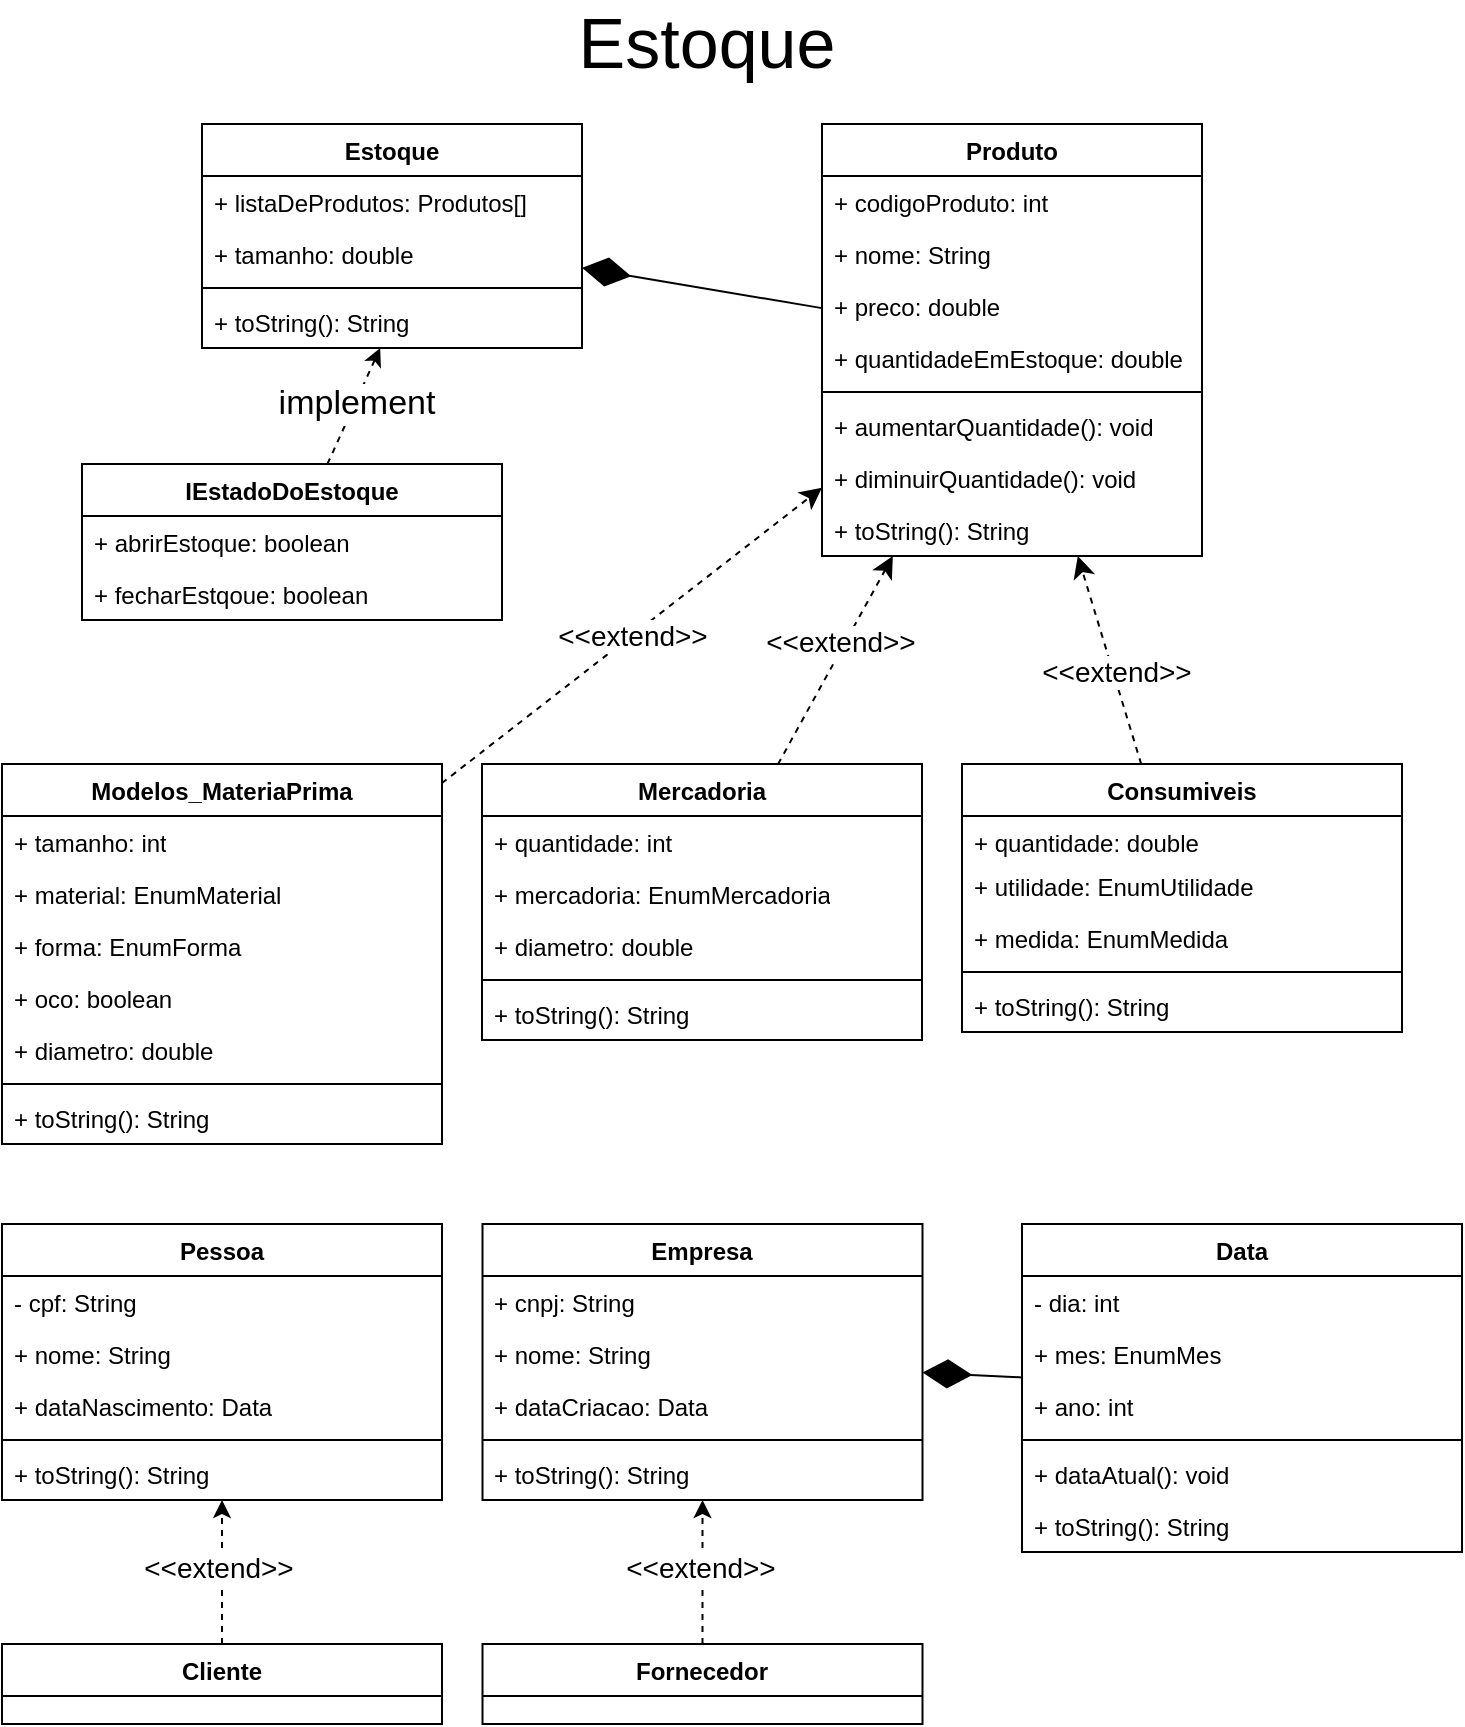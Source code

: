 <mxfile version="24.3.1" type="device">
  <diagram name="Page-1" id="cNOIL1CybXHn8FJuIZBo">
    <mxGraphModel dx="1674" dy="778" grid="1" gridSize="10" guides="1" tooltips="1" connect="1" arrows="1" fold="1" page="1" pageScale="1" pageWidth="827" pageHeight="1169" math="0" shadow="0">
      <root>
        <mxCell id="0" />
        <mxCell id="1" parent="0" />
        <mxCell id="3gRMwvCIeag4BvRFwAp_-1" value="Estoque" style="text;html=1;align=center;verticalAlign=middle;whiteSpace=wrap;rounded=0;spacing=3;fontSize=35;" parent="1" vertex="1">
          <mxGeometry x="330" y="20" width="145" height="38" as="geometry" />
        </mxCell>
        <mxCell id="3gRMwvCIeag4BvRFwAp_-13" value="Estoque" style="swimlane;fontStyle=1;align=center;verticalAlign=top;childLayout=stackLayout;horizontal=1;startSize=26;horizontalStack=0;resizeParent=1;resizeParentMax=0;resizeLast=0;collapsible=1;marginBottom=0;whiteSpace=wrap;html=1;" parent="1" vertex="1">
          <mxGeometry x="150" y="80" width="190" height="112" as="geometry" />
        </mxCell>
        <mxCell id="3gRMwvCIeag4BvRFwAp_-29" value="+ listaDeProdutos: Produtos[]" style="text;strokeColor=none;fillColor=none;align=left;verticalAlign=top;spacingLeft=4;spacingRight=4;overflow=hidden;rotatable=0;points=[[0,0.5],[1,0.5]];portConstraint=eastwest;whiteSpace=wrap;html=1;" parent="3gRMwvCIeag4BvRFwAp_-13" vertex="1">
          <mxGeometry y="26" width="190" height="26" as="geometry" />
        </mxCell>
        <mxCell id="3gRMwvCIeag4BvRFwAp_-30" value="+ tamanho&lt;span style=&quot;background-color: initial; text-wrap: nowrap; color: rgba(0, 0, 0, 0); font-family: monospace; font-size: 0px;&quot;&gt;%3CmxGraphModel%3E%3Croot%3E%3CmxCell%20id%3D%220%22%2F%3E%3CmxCell%20id%3D%221%22%20parent%3D%220%22%2F%3E%3CmxCell%20id%3D%222%22%20value%3D%22%2B%20aumentarQuantidade()%3A%20void%22%20style%3D%22text%3BstrokeColor%3Dnone%3BfillColor%3Dnone%3Balign%3Dleft%3BverticalAlign%3Dtop%3BspacingLeft%3D4%3BspacingRight%3D4%3Boverflow%3Dhidden%3Brotatable%3D0%3Bpoints%3D%5B%5B0%2C0.5%5D%2C%5B1%2C0.5%5D%5D%3BportConstraint%3Deastwest%3BwhiteSpace%3Dwrap%3Bhtml%3D1%3B%22%20vertex%3D%221%22%20parent%3D%221%22%3E%3CmxGeometry%20x%3D%2240%22%20y%3D%22146%22%20width%3D%22190%22%20height%3D%2226%22%20as%3D%22geometry%22%2F%3E%3C%2FmxCell%3E%3C%2Froot%3E%&lt;/span&gt;&lt;span style=&quot;background-color: initial;&quot;&gt;: double&lt;/span&gt;" style="text;strokeColor=none;fillColor=none;align=left;verticalAlign=top;spacingLeft=4;spacingRight=4;overflow=hidden;rotatable=0;points=[[0,0.5],[1,0.5]];portConstraint=eastwest;whiteSpace=wrap;html=1;" parent="3gRMwvCIeag4BvRFwAp_-13" vertex="1">
          <mxGeometry y="52" width="190" height="26" as="geometry" />
        </mxCell>
        <mxCell id="3gRMwvCIeag4BvRFwAp_-15" value="" style="line;strokeWidth=1;fillColor=none;align=left;verticalAlign=middle;spacingTop=-1;spacingLeft=3;spacingRight=3;rotatable=0;labelPosition=right;points=[];portConstraint=eastwest;strokeColor=inherit;" parent="3gRMwvCIeag4BvRFwAp_-13" vertex="1">
          <mxGeometry y="78" width="190" height="8" as="geometry" />
        </mxCell>
        <mxCell id="3gRMwvCIeag4BvRFwAp_-16" value="+ toString(): String" style="text;strokeColor=none;fillColor=none;align=left;verticalAlign=top;spacingLeft=4;spacingRight=4;overflow=hidden;rotatable=0;points=[[0,0.5],[1,0.5]];portConstraint=eastwest;whiteSpace=wrap;html=1;" parent="3gRMwvCIeag4BvRFwAp_-13" vertex="1">
          <mxGeometry y="86" width="190" height="26" as="geometry" />
        </mxCell>
        <mxCell id="1ehjwCakLA74yQhBaQht-6" value="&amp;lt;&amp;lt;extend&amp;gt;&amp;gt;" style="edgeStyle=none;curved=1;rounded=0;orthogonalLoop=1;jettySize=auto;html=1;fontSize=14;startSize=8;endSize=8;dashed=1;" parent="1" source="3gRMwvCIeag4BvRFwAp_-20" target="_SyAUZ0kTMe76eFksduI-4" edge="1">
          <mxGeometry relative="1" as="geometry" />
        </mxCell>
        <mxCell id="3gRMwvCIeag4BvRFwAp_-20" value="Modelos_MateriaPrima" style="swimlane;fontStyle=1;align=center;verticalAlign=top;childLayout=stackLayout;horizontal=1;startSize=26;horizontalStack=0;resizeParent=1;resizeParentMax=0;resizeLast=0;collapsible=1;marginBottom=0;whiteSpace=wrap;html=1;" parent="1" vertex="1">
          <mxGeometry x="50" y="400" width="220" height="190" as="geometry" />
        </mxCell>
        <mxCell id="_SyAUZ0kTMe76eFksduI-3" value="+ tamanho: int" style="text;strokeColor=none;fillColor=none;align=left;verticalAlign=top;spacingLeft=4;spacingRight=4;overflow=hidden;rotatable=0;points=[[0,0.5],[1,0.5]];portConstraint=eastwest;whiteSpace=wrap;html=1;" parent="3gRMwvCIeag4BvRFwAp_-20" vertex="1">
          <mxGeometry y="26" width="220" height="26" as="geometry" />
        </mxCell>
        <mxCell id="3gRMwvCIeag4BvRFwAp_-26" value="+ material: EnumMaterial" style="text;strokeColor=none;fillColor=none;align=left;verticalAlign=top;spacingLeft=4;spacingRight=4;overflow=hidden;rotatable=0;points=[[0,0.5],[1,0.5]];portConstraint=eastwest;whiteSpace=wrap;html=1;" parent="3gRMwvCIeag4BvRFwAp_-20" vertex="1">
          <mxGeometry y="52" width="220" height="26" as="geometry" />
        </mxCell>
        <mxCell id="3gRMwvCIeag4BvRFwAp_-21" value="+ forma: EnumForma" style="text;strokeColor=none;fillColor=none;align=left;verticalAlign=top;spacingLeft=4;spacingRight=4;overflow=hidden;rotatable=0;points=[[0,0.5],[1,0.5]];portConstraint=eastwest;whiteSpace=wrap;html=1;" parent="3gRMwvCIeag4BvRFwAp_-20" vertex="1">
          <mxGeometry y="78" width="220" height="26" as="geometry" />
        </mxCell>
        <mxCell id="3gRMwvCIeag4BvRFwAp_-22" value="+ oco: boolean" style="text;strokeColor=none;fillColor=none;align=left;verticalAlign=top;spacingLeft=4;spacingRight=4;overflow=hidden;rotatable=0;points=[[0,0.5],[1,0.5]];portConstraint=eastwest;whiteSpace=wrap;html=1;" parent="3gRMwvCIeag4BvRFwAp_-20" vertex="1">
          <mxGeometry y="104" width="220" height="26" as="geometry" />
        </mxCell>
        <mxCell id="3gRMwvCIeag4BvRFwAp_-23" value="+ diametro: double" style="text;strokeColor=none;fillColor=none;align=left;verticalAlign=top;spacingLeft=4;spacingRight=4;overflow=hidden;rotatable=0;points=[[0,0.5],[1,0.5]];portConstraint=eastwest;whiteSpace=wrap;html=1;" parent="3gRMwvCIeag4BvRFwAp_-20" vertex="1">
          <mxGeometry y="130" width="220" height="26" as="geometry" />
        </mxCell>
        <mxCell id="3gRMwvCIeag4BvRFwAp_-24" value="" style="line;strokeWidth=1;fillColor=none;align=left;verticalAlign=middle;spacingTop=-1;spacingLeft=3;spacingRight=3;rotatable=0;labelPosition=right;points=[];portConstraint=eastwest;strokeColor=inherit;" parent="3gRMwvCIeag4BvRFwAp_-20" vertex="1">
          <mxGeometry y="156" width="220" height="8" as="geometry" />
        </mxCell>
        <mxCell id="3gRMwvCIeag4BvRFwAp_-25" value="+ toString(): String" style="text;strokeColor=none;fillColor=none;align=left;verticalAlign=top;spacingLeft=4;spacingRight=4;overflow=hidden;rotatable=0;points=[[0,0.5],[1,0.5]];portConstraint=eastwest;whiteSpace=wrap;html=1;" parent="3gRMwvCIeag4BvRFwAp_-20" vertex="1">
          <mxGeometry y="164" width="220" height="26" as="geometry" />
        </mxCell>
        <mxCell id="1ehjwCakLA74yQhBaQht-7" style="edgeStyle=none;curved=1;rounded=0;orthogonalLoop=1;jettySize=auto;html=1;fontSize=15;startSize=8;endSize=8;dashed=1;" parent="1" source="3gRMwvCIeag4BvRFwAp_-31" target="_SyAUZ0kTMe76eFksduI-4" edge="1">
          <mxGeometry relative="1" as="geometry" />
        </mxCell>
        <mxCell id="1ehjwCakLA74yQhBaQht-9" value="&amp;lt;&amp;lt;extend&amp;gt;&amp;gt;" style="edgeLabel;html=1;align=center;verticalAlign=middle;resizable=0;points=[];fontSize=14;" parent="1ehjwCakLA74yQhBaQht-7" connectable="0" vertex="1">
          <mxGeometry x="0.154" y="3" relative="1" as="geometry">
            <mxPoint as="offset" />
          </mxGeometry>
        </mxCell>
        <mxCell id="3gRMwvCIeag4BvRFwAp_-31" value="Mercadoria" style="swimlane;fontStyle=1;align=center;verticalAlign=top;childLayout=stackLayout;horizontal=1;startSize=26;horizontalStack=0;resizeParent=1;resizeParentMax=0;resizeLast=0;collapsible=1;marginBottom=0;whiteSpace=wrap;html=1;" parent="1" vertex="1">
          <mxGeometry x="290" y="400" width="220" height="138" as="geometry" />
        </mxCell>
        <mxCell id="_SyAUZ0kTMe76eFksduI-1" value="+ quantidade: int" style="text;strokeColor=none;fillColor=none;align=left;verticalAlign=top;spacingLeft=4;spacingRight=4;overflow=hidden;rotatable=0;points=[[0,0.5],[1,0.5]];portConstraint=eastwest;whiteSpace=wrap;html=1;" parent="3gRMwvCIeag4BvRFwAp_-31" vertex="1">
          <mxGeometry y="26" width="220" height="26" as="geometry" />
        </mxCell>
        <mxCell id="3gRMwvCIeag4BvRFwAp_-32" value="+ mercadoria: EnumMercadoria" style="text;strokeColor=none;fillColor=none;align=left;verticalAlign=top;spacingLeft=4;spacingRight=4;overflow=hidden;rotatable=0;points=[[0,0.5],[1,0.5]];portConstraint=eastwest;whiteSpace=wrap;html=1;" parent="3gRMwvCIeag4BvRFwAp_-31" vertex="1">
          <mxGeometry y="52" width="220" height="26" as="geometry" />
        </mxCell>
        <mxCell id="3gRMwvCIeag4BvRFwAp_-34" value="+ diametro: double" style="text;strokeColor=none;fillColor=none;align=left;verticalAlign=top;spacingLeft=4;spacingRight=4;overflow=hidden;rotatable=0;points=[[0,0.5],[1,0.5]];portConstraint=eastwest;whiteSpace=wrap;html=1;" parent="3gRMwvCIeag4BvRFwAp_-31" vertex="1">
          <mxGeometry y="78" width="220" height="26" as="geometry" />
        </mxCell>
        <mxCell id="3gRMwvCIeag4BvRFwAp_-36" value="" style="line;strokeWidth=1;fillColor=none;align=left;verticalAlign=middle;spacingTop=-1;spacingLeft=3;spacingRight=3;rotatable=0;labelPosition=right;points=[];portConstraint=eastwest;strokeColor=inherit;" parent="3gRMwvCIeag4BvRFwAp_-31" vertex="1">
          <mxGeometry y="104" width="220" height="8" as="geometry" />
        </mxCell>
        <mxCell id="3gRMwvCIeag4BvRFwAp_-37" value="+ toString(): String" style="text;strokeColor=none;fillColor=none;align=left;verticalAlign=top;spacingLeft=4;spacingRight=4;overflow=hidden;rotatable=0;points=[[0,0.5],[1,0.5]];portConstraint=eastwest;whiteSpace=wrap;html=1;" parent="3gRMwvCIeag4BvRFwAp_-31" vertex="1">
          <mxGeometry y="112" width="220" height="26" as="geometry" />
        </mxCell>
        <mxCell id="1ehjwCakLA74yQhBaQht-8" style="edgeStyle=none;curved=1;rounded=0;orthogonalLoop=1;jettySize=auto;html=1;fontSize=15;startSize=8;endSize=8;dashed=1;" parent="1" source="3gRMwvCIeag4BvRFwAp_-38" target="_SyAUZ0kTMe76eFksduI-4" edge="1">
          <mxGeometry relative="1" as="geometry" />
        </mxCell>
        <mxCell id="1ehjwCakLA74yQhBaQht-10" value="&amp;lt;&amp;lt;extend&amp;gt;&amp;gt;" style="edgeLabel;html=1;align=center;verticalAlign=middle;resizable=0;points=[];fontSize=14;" parent="1ehjwCakLA74yQhBaQht-8" connectable="0" vertex="1">
          <mxGeometry x="-0.105" y="-1" relative="1" as="geometry">
            <mxPoint as="offset" />
          </mxGeometry>
        </mxCell>
        <mxCell id="3gRMwvCIeag4BvRFwAp_-38" value="Consumiveis" style="swimlane;fontStyle=1;align=center;verticalAlign=top;childLayout=stackLayout;horizontal=1;startSize=26;horizontalStack=0;resizeParent=1;resizeParentMax=0;resizeLast=0;collapsible=1;marginBottom=0;whiteSpace=wrap;html=1;" parent="1" vertex="1">
          <mxGeometry x="530" y="400" width="220" height="134" as="geometry" />
        </mxCell>
        <mxCell id="_SyAUZ0kTMe76eFksduI-2" value="+ quantidade: double" style="text;strokeColor=none;fillColor=none;align=left;verticalAlign=top;spacingLeft=4;spacingRight=4;overflow=hidden;rotatable=0;points=[[0,0.5],[1,0.5]];portConstraint=eastwest;whiteSpace=wrap;html=1;" parent="3gRMwvCIeag4BvRFwAp_-38" vertex="1">
          <mxGeometry y="26" width="220" height="22" as="geometry" />
        </mxCell>
        <mxCell id="3gRMwvCIeag4BvRFwAp_-39" value="+ utilidade: EnumUtilidade" style="text;strokeColor=none;fillColor=none;align=left;verticalAlign=top;spacingLeft=4;spacingRight=4;overflow=hidden;rotatable=0;points=[[0,0.5],[1,0.5]];portConstraint=eastwest;whiteSpace=wrap;html=1;" parent="3gRMwvCIeag4BvRFwAp_-38" vertex="1">
          <mxGeometry y="48" width="220" height="26" as="geometry" />
        </mxCell>
        <mxCell id="3gRMwvCIeag4BvRFwAp_-40" value="+ medida: EnumMedida" style="text;strokeColor=none;fillColor=none;align=left;verticalAlign=top;spacingLeft=4;spacingRight=4;overflow=hidden;rotatable=0;points=[[0,0.5],[1,0.5]];portConstraint=eastwest;whiteSpace=wrap;html=1;" parent="3gRMwvCIeag4BvRFwAp_-38" vertex="1">
          <mxGeometry y="74" width="220" height="26" as="geometry" />
        </mxCell>
        <mxCell id="3gRMwvCIeag4BvRFwAp_-42" value="" style="line;strokeWidth=1;fillColor=none;align=left;verticalAlign=middle;spacingTop=-1;spacingLeft=3;spacingRight=3;rotatable=0;labelPosition=right;points=[];portConstraint=eastwest;strokeColor=inherit;" parent="3gRMwvCIeag4BvRFwAp_-38" vertex="1">
          <mxGeometry y="100" width="220" height="8" as="geometry" />
        </mxCell>
        <mxCell id="3gRMwvCIeag4BvRFwAp_-43" value="+ toString(): String" style="text;strokeColor=none;fillColor=none;align=left;verticalAlign=top;spacingLeft=4;spacingRight=4;overflow=hidden;rotatable=0;points=[[0,0.5],[1,0.5]];portConstraint=eastwest;whiteSpace=wrap;html=1;" parent="3gRMwvCIeag4BvRFwAp_-38" vertex="1">
          <mxGeometry y="108" width="220" height="26" as="geometry" />
        </mxCell>
        <mxCell id="_SyAUZ0kTMe76eFksduI-32" style="edgeStyle=none;rounded=0;orthogonalLoop=1;jettySize=auto;html=1;endArrow=diamondThin;endFill=1;endSize=22;" parent="1" source="_SyAUZ0kTMe76eFksduI-4" target="3gRMwvCIeag4BvRFwAp_-13" edge="1">
          <mxGeometry relative="1" as="geometry" />
        </mxCell>
        <mxCell id="_SyAUZ0kTMe76eFksduI-4" value="Produto" style="swimlane;fontStyle=1;align=center;verticalAlign=top;childLayout=stackLayout;horizontal=1;startSize=26;horizontalStack=0;resizeParent=1;resizeParentMax=0;resizeLast=0;collapsible=1;marginBottom=0;whiteSpace=wrap;html=1;" parent="1" vertex="1">
          <mxGeometry x="460" y="80" width="190" height="216" as="geometry" />
        </mxCell>
        <mxCell id="_SyAUZ0kTMe76eFksduI-5" value="+ codigoProduto: int" style="text;strokeColor=none;fillColor=none;align=left;verticalAlign=top;spacingLeft=4;spacingRight=4;overflow=hidden;rotatable=0;points=[[0,0.5],[1,0.5]];portConstraint=eastwest;whiteSpace=wrap;html=1;" parent="_SyAUZ0kTMe76eFksduI-4" vertex="1">
          <mxGeometry y="26" width="190" height="26" as="geometry" />
        </mxCell>
        <mxCell id="_SyAUZ0kTMe76eFksduI-6" value="+ nome: String&lt;div&gt;&lt;span style=&quot;background-color: initial; text-wrap: nowrap; color: rgba(0, 0, 0, 0); font-family: monospace; font-size: 0px;&quot;&gt;%3CmxGraphModel%3E%3Croot%3E%3CmxCell%20id%3D%220%22%2F%3E%3CmxCell%20id%3D%221%22%20parent%3D%220%22%2F%3E%3CmxCell%20id%3D%222%22%20value%3D%22%2B%20aumentarQuantidade()%3A%20void%22%20style%3D%22text%3BstrokeColor%3Dnone%3BfillColor%3Dnone%3Balign%3Dleft%3BverticalAlign%3Dtop%3BspacingLeft%3D4%3BspacingRight%3D4%3Boverflow%3Dhidden%3Brotatable%3D0%3Bpoints%3D%5B%5B0%2C0.5%5D%2C%5B1%2C0.5%5D%5D%3BportConstraint%3Deastwest%3BwhiteSpace%3Dwrap%3Bhtml%3D1%3B%22%20vertex%3D%221%22%20parent%3D%221%22%3E%3CmxGeometry%20x%3D%2240%22%20y%3D%22146%22%20width%3D%22190%22%20height%3D%2226%22%20as%3D%22geometry%22%2F%3E%3C%2FmxCell%3E%3C%2Froo&lt;/span&gt;&lt;/div&gt;" style="text;strokeColor=none;fillColor=none;align=left;verticalAlign=top;spacingLeft=4;spacingRight=4;overflow=hidden;rotatable=0;points=[[0,0.5],[1,0.5]];portConstraint=eastwest;whiteSpace=wrap;html=1;" parent="_SyAUZ0kTMe76eFksduI-4" vertex="1">
          <mxGeometry y="52" width="190" height="26" as="geometry" />
        </mxCell>
        <mxCell id="_SyAUZ0kTMe76eFksduI-31" value="+ preco: double&lt;span style=&quot;background-color: initial; text-wrap: nowrap; color: rgba(0, 0, 0, 0); font-family: monospace; font-size: 0px;&quot;&gt;%3CmxGraphModel%3E%3Croot%3E%3CmxCell%20id%3D%220%22%2F%3E%3CmxCell%20id%3D%221%22%20parent%3D%220%22%2F%3E%3CmxCell%20id%3D%222%22%20value%3D%22%2B%20aumentarQuantidade()%3A%20void%22%20style%3D%22text%3BstrokeColor%3Dnone%3BfillColor%3Dnone%3Balign%3Dleft%3BverticalAlign%3Dtop%3BspacingLeft%3D4%3BspacingRight%3D4%3Boverflow%3Dhidden%3Brotatable%3D0%3Bpoints%3D%5B%5B0%2C0.5%5D%2C%5B1%2C0.5%5D%5D%3BportConstraint%3Deastwest%3BwhiteSpace%3Dwrap%3Bhtml%3D1%3B%22%20vertex%3D%221%22%20parent%3D%221%22%3E%3CmxGeometry%20x%3D%2240%22%20y%3D%22146%22%20width%3D%22190%22%20height%3D%2226%22%20as%3D%22geometry%22%2F%3E%3C%2FmxCell%3E%3C%2Froo&lt;/span&gt;" style="text;strokeColor=none;fillColor=none;align=left;verticalAlign=top;spacingLeft=4;spacingRight=4;overflow=hidden;rotatable=0;points=[[0,0.5],[1,0.5]];portConstraint=eastwest;whiteSpace=wrap;html=1;" parent="_SyAUZ0kTMe76eFksduI-4" vertex="1">
          <mxGeometry y="78" width="190" height="26" as="geometry" />
        </mxCell>
        <mxCell id="_SyAUZ0kTMe76eFksduI-11" value="+ quantidadeEmEstoque: double&lt;span style=&quot;background-color: initial; text-wrap: nowrap; color: rgba(0, 0, 0, 0); font-family: monospace; font-size: 0px;&quot;&gt;%3CmxGraphModel%3E%3Croot%3E%3CmxCell%20id%3D%220%22%2F%3E%3CmxCell%20id%3D%221%22%20parent%3D%220%22%2F%3E%3CmxCell%20id%3D%222%22%20value%3D%22%2B%20aumentarQuantidade()%3A%20void%22%20style%3D%22text%3BstrokeColor%3Dnone%3BfillColor%3Dnone%3Balign%3Dleft%3BverticalAlign%3Dtop%3BspacingLeft%3D4%3BspacingRight%3D4%3Boverflow%3Dhidden%3Brotatable%3D0%3Bpoints%3D%5B%5B0%2C0.5%5D%2C%5B1%2C0.5%5D%5D%3BportConstraint%3Deastwest%3BwhiteSpace%3Dwrap%3Bhtml%3D1%3B%22%20vertex%3D%221%22%20parent%3D%221%22%3E%3CmxGeometry%20x%3D%2240%22%20y%3D%22146%22%20width%3D%22190%22%20height%3D%2226%22%20as%3D%22geometry%22%2F%3E%3C%2FmxCell%3E%3C%2Froo&lt;/span&gt;" style="text;strokeColor=none;fillColor=none;align=left;verticalAlign=top;spacingLeft=4;spacingRight=4;overflow=hidden;rotatable=0;points=[[0,0.5],[1,0.5]];portConstraint=eastwest;whiteSpace=wrap;html=1;" parent="_SyAUZ0kTMe76eFksduI-4" vertex="1">
          <mxGeometry y="104" width="190" height="26" as="geometry" />
        </mxCell>
        <mxCell id="_SyAUZ0kTMe76eFksduI-9" value="" style="line;strokeWidth=1;fillColor=none;align=left;verticalAlign=middle;spacingTop=-1;spacingLeft=3;spacingRight=3;rotatable=0;labelPosition=right;points=[];portConstraint=eastwest;strokeColor=inherit;" parent="_SyAUZ0kTMe76eFksduI-4" vertex="1">
          <mxGeometry y="130" width="190" height="8" as="geometry" />
        </mxCell>
        <mxCell id="_SyAUZ0kTMe76eFksduI-8" value="+ aumentarQuantidade(): void" style="text;strokeColor=none;fillColor=none;align=left;verticalAlign=top;spacingLeft=4;spacingRight=4;overflow=hidden;rotatable=0;points=[[0,0.5],[1,0.5]];portConstraint=eastwest;whiteSpace=wrap;html=1;" parent="_SyAUZ0kTMe76eFksduI-4" vertex="1">
          <mxGeometry y="138" width="190" height="26" as="geometry" />
        </mxCell>
        <mxCell id="_SyAUZ0kTMe76eFksduI-7" value="+ diminu&lt;span style=&quot;color: rgba(0, 0, 0, 0); font-family: monospace; font-size: 0px; text-wrap: nowrap;&quot;&gt;%3CmxGraphModel%3E%3Croot%3E%3CmxCell%20id%3D%220%22%2F%3E%3CmxCell%20id%3D%221%22%20parent%3D%220%22%2F%3E%3CmxCell%20id%3D%222%22%20value%3D%22%2B%20aumentarQuantidade()%3A%20void%22%20style%3D%22text%3BstrokeColor%3Dnone%3BfillColor%3Dnone%3Balign%3Dleft%3BverticalAlign%3Dtop%3BspacingLeft%3D4%3BspacingRight%3D4%3Boverflow%3Dhidden%3Brotatable%3D0%3Bpoints%3D%5B%5B0%2C0.5%5D%2C%5B1%2C0.5%5D%5D%3BportConstraint%3Deastwest%3BwhiteSpace%3Dwrap%3Bhtml%3D1%3B%22%20vertex%3D%221%22%20parent%3D%221%22%3E%3CmxGeometry%20x%3D%2240%22%20y%3D%22146%22%20width%3D%22190%22%20height%3D%2226%22%20as%3D%22geometry%22%2F%3E%3C%2FmxCell%3E%3C%2Froot%3E%3C%2FmxGraphModel%3E&lt;/span&gt;irQuantidade(): void" style="text;strokeColor=none;fillColor=none;align=left;verticalAlign=top;spacingLeft=4;spacingRight=4;overflow=hidden;rotatable=0;points=[[0,0.5],[1,0.5]];portConstraint=eastwest;whiteSpace=wrap;html=1;" parent="_SyAUZ0kTMe76eFksduI-4" vertex="1">
          <mxGeometry y="164" width="190" height="26" as="geometry" />
        </mxCell>
        <mxCell id="_SyAUZ0kTMe76eFksduI-10" value="+ toString(): String" style="text;strokeColor=none;fillColor=none;align=left;verticalAlign=top;spacingLeft=4;spacingRight=4;overflow=hidden;rotatable=0;points=[[0,0.5],[1,0.5]];portConstraint=eastwest;whiteSpace=wrap;html=1;" parent="_SyAUZ0kTMe76eFksduI-4" vertex="1">
          <mxGeometry y="190" width="190" height="26" as="geometry" />
        </mxCell>
        <mxCell id="_SyAUZ0kTMe76eFksduI-28" value="" style="edgeStyle=none;rounded=0;orthogonalLoop=1;jettySize=auto;html=1;dashed=1;" parent="1" source="_SyAUZ0kTMe76eFksduI-17" target="3gRMwvCIeag4BvRFwAp_-16" edge="1">
          <mxGeometry relative="1" as="geometry" />
        </mxCell>
        <mxCell id="_SyAUZ0kTMe76eFksduI-30" value="implement" style="edgeLabel;html=1;align=center;verticalAlign=middle;resizable=0;points=[];fontSize=17;" parent="_SyAUZ0kTMe76eFksduI-28" vertex="1" connectable="0">
          <mxGeometry x="0.051" relative="1" as="geometry">
            <mxPoint as="offset" />
          </mxGeometry>
        </mxCell>
        <mxCell id="_SyAUZ0kTMe76eFksduI-17" value="IEstadoDoEstoque" style="swimlane;fontStyle=1;align=center;verticalAlign=top;childLayout=stackLayout;horizontal=1;startSize=26;horizontalStack=0;resizeParent=1;resizeParentMax=0;resizeLast=0;collapsible=1;marginBottom=0;whiteSpace=wrap;html=1;" parent="1" vertex="1">
          <mxGeometry x="90" y="250" width="210" height="78" as="geometry" />
        </mxCell>
        <mxCell id="_SyAUZ0kTMe76eFksduI-18" value="+ abrirEstoque: boolean" style="text;strokeColor=none;fillColor=none;align=left;verticalAlign=top;spacingLeft=4;spacingRight=4;overflow=hidden;rotatable=0;points=[[0,0.5],[1,0.5]];portConstraint=eastwest;whiteSpace=wrap;html=1;" parent="_SyAUZ0kTMe76eFksduI-17" vertex="1">
          <mxGeometry y="26" width="210" height="26" as="geometry" />
        </mxCell>
        <mxCell id="_SyAUZ0kTMe76eFksduI-19" value="+ fecharEstqoue&lt;span style=&quot;background-color: initial;&quot;&gt;: boolean&lt;/span&gt;" style="text;strokeColor=none;fillColor=none;align=left;verticalAlign=top;spacingLeft=4;spacingRight=4;overflow=hidden;rotatable=0;points=[[0,0.5],[1,0.5]];portConstraint=eastwest;whiteSpace=wrap;html=1;" parent="_SyAUZ0kTMe76eFksduI-17" vertex="1">
          <mxGeometry y="52" width="210" height="26" as="geometry" />
        </mxCell>
        <mxCell id="1f4h6UL5A5Xeqx87INp6-13" value="Cliente" style="swimlane;fontStyle=1;align=center;verticalAlign=top;childLayout=stackLayout;horizontal=1;startSize=26;horizontalStack=0;resizeParent=1;resizeParentMax=0;resizeLast=0;collapsible=1;marginBottom=0;whiteSpace=wrap;html=1;" parent="1" vertex="1">
          <mxGeometry x="50" y="840" width="220" height="40" as="geometry" />
        </mxCell>
        <mxCell id="1f4h6UL5A5Xeqx87INp6-34" style="edgeStyle=orthogonalEdgeStyle;rounded=0;orthogonalLoop=1;jettySize=auto;html=1;dashed=1;fontSize=15;" parent="1" source="1f4h6UL5A5Xeqx87INp6-19" target="1f4h6UL5A5Xeqx87INp6-25" edge="1">
          <mxGeometry relative="1" as="geometry" />
        </mxCell>
        <mxCell id="1f4h6UL5A5Xeqx87INp6-37" value="&amp;lt;&amp;lt;extend&amp;gt;&amp;gt;" style="edgeLabel;html=1;align=center;verticalAlign=middle;resizable=0;points=[];fontSize=14;" parent="1f4h6UL5A5Xeqx87INp6-34" connectable="0" vertex="1">
          <mxGeometry x="0.056" y="2" relative="1" as="geometry">
            <mxPoint as="offset" />
          </mxGeometry>
        </mxCell>
        <mxCell id="1f4h6UL5A5Xeqx87INp6-19" value="Fornecedor" style="swimlane;fontStyle=1;align=center;verticalAlign=top;childLayout=stackLayout;horizontal=1;startSize=26;horizontalStack=0;resizeParent=1;resizeParentMax=0;resizeLast=0;collapsible=1;marginBottom=0;whiteSpace=wrap;html=1;" parent="1" vertex="1">
          <mxGeometry x="290.25" y="840" width="220" height="40" as="geometry">
            <mxRectangle x="290.25" y="840" width="100" height="30" as="alternateBounds" />
          </mxGeometry>
        </mxCell>
        <mxCell id="1f4h6UL5A5Xeqx87INp6-25" value="Empresa" style="swimlane;fontStyle=1;align=center;verticalAlign=top;childLayout=stackLayout;horizontal=1;startSize=26;horizontalStack=0;resizeParent=1;resizeParentMax=0;resizeLast=0;collapsible=1;marginBottom=0;whiteSpace=wrap;html=1;" parent="1" vertex="1">
          <mxGeometry x="290.25" y="630" width="220" height="138" as="geometry" />
        </mxCell>
        <mxCell id="1f4h6UL5A5Xeqx87INp6-26" value="+ cnpj: String" style="text;strokeColor=none;fillColor=none;align=left;verticalAlign=top;spacingLeft=4;spacingRight=4;overflow=hidden;rotatable=0;points=[[0,0.5],[1,0.5]];portConstraint=eastwest;whiteSpace=wrap;html=1;" parent="1f4h6UL5A5Xeqx87INp6-25" vertex="1">
          <mxGeometry y="26" width="220" height="26" as="geometry" />
        </mxCell>
        <mxCell id="1f4h6UL5A5Xeqx87INp6-27" value="+ nome: String" style="text;strokeColor=none;fillColor=none;align=left;verticalAlign=top;spacingLeft=4;spacingRight=4;overflow=hidden;rotatable=0;points=[[0,0.5],[1,0.5]];portConstraint=eastwest;whiteSpace=wrap;html=1;" parent="1f4h6UL5A5Xeqx87INp6-25" vertex="1">
          <mxGeometry y="52" width="220" height="26" as="geometry" />
        </mxCell>
        <mxCell id="1f4h6UL5A5Xeqx87INp6-28" value="+ dataCriacao: Data" style="text;strokeColor=none;fillColor=none;align=left;verticalAlign=top;spacingLeft=4;spacingRight=4;overflow=hidden;rotatable=0;points=[[0,0.5],[1,0.5]];portConstraint=eastwest;whiteSpace=wrap;html=1;" parent="1f4h6UL5A5Xeqx87INp6-25" vertex="1">
          <mxGeometry y="78" width="220" height="26" as="geometry" />
        </mxCell>
        <mxCell id="1f4h6UL5A5Xeqx87INp6-29" value="" style="line;strokeWidth=1;fillColor=none;align=left;verticalAlign=middle;spacingTop=-1;spacingLeft=3;spacingRight=3;rotatable=0;labelPosition=right;points=[];portConstraint=eastwest;strokeColor=inherit;" parent="1f4h6UL5A5Xeqx87INp6-25" vertex="1">
          <mxGeometry y="104" width="220" height="8" as="geometry" />
        </mxCell>
        <mxCell id="1f4h6UL5A5Xeqx87INp6-30" value="+ toString(): String" style="text;strokeColor=none;fillColor=none;align=left;verticalAlign=top;spacingLeft=4;spacingRight=4;overflow=hidden;rotatable=0;points=[[0,0.5],[1,0.5]];portConstraint=eastwest;whiteSpace=wrap;html=1;" parent="1f4h6UL5A5Xeqx87INp6-25" vertex="1">
          <mxGeometry y="112" width="220" height="26" as="geometry" />
        </mxCell>
        <mxCell id="1ehjwCakLA74yQhBaQht-4" style="edgeStyle=none;curved=1;rounded=0;orthogonalLoop=1;jettySize=auto;html=1;fontSize=12;startSize=8;endSize=22;endArrow=diamondThin;endFill=1;" parent="1" source="1f4h6UL5A5Xeqx87INp6-38" target="1f4h6UL5A5Xeqx87INp6-25" edge="1">
          <mxGeometry relative="1" as="geometry" />
        </mxCell>
        <mxCell id="1f4h6UL5A5Xeqx87INp6-38" value="Data" style="swimlane;fontStyle=1;align=center;verticalAlign=top;childLayout=stackLayout;horizontal=1;startSize=26;horizontalStack=0;resizeParent=1;resizeParentMax=0;resizeLast=0;collapsible=1;marginBottom=0;whiteSpace=wrap;html=1;" parent="1" vertex="1">
          <mxGeometry x="560" y="630" width="220" height="164" as="geometry" />
        </mxCell>
        <mxCell id="1f4h6UL5A5Xeqx87INp6-39" value="- dia: int" style="text;strokeColor=none;fillColor=none;align=left;verticalAlign=top;spacingLeft=4;spacingRight=4;overflow=hidden;rotatable=0;points=[[0,0.5],[1,0.5]];portConstraint=eastwest;whiteSpace=wrap;html=1;" parent="1f4h6UL5A5Xeqx87INp6-38" vertex="1">
          <mxGeometry y="26" width="220" height="26" as="geometry" />
        </mxCell>
        <mxCell id="1f4h6UL5A5Xeqx87INp6-40" value="+ mes: EnumMes" style="text;strokeColor=none;fillColor=none;align=left;verticalAlign=top;spacingLeft=4;spacingRight=4;overflow=hidden;rotatable=0;points=[[0,0.5],[1,0.5]];portConstraint=eastwest;whiteSpace=wrap;html=1;" parent="1f4h6UL5A5Xeqx87INp6-38" vertex="1">
          <mxGeometry y="52" width="220" height="26" as="geometry" />
        </mxCell>
        <mxCell id="1f4h6UL5A5Xeqx87INp6-41" value="+ ano: int" style="text;strokeColor=none;fillColor=none;align=left;verticalAlign=top;spacingLeft=4;spacingRight=4;overflow=hidden;rotatable=0;points=[[0,0.5],[1,0.5]];portConstraint=eastwest;whiteSpace=wrap;html=1;" parent="1f4h6UL5A5Xeqx87INp6-38" vertex="1">
          <mxGeometry y="78" width="220" height="26" as="geometry" />
        </mxCell>
        <mxCell id="1f4h6UL5A5Xeqx87INp6-42" value="" style="line;strokeWidth=1;fillColor=none;align=left;verticalAlign=middle;spacingTop=-1;spacingLeft=3;spacingRight=3;rotatable=0;labelPosition=right;points=[];portConstraint=eastwest;strokeColor=inherit;" parent="1f4h6UL5A5Xeqx87INp6-38" vertex="1">
          <mxGeometry y="104" width="220" height="8" as="geometry" />
        </mxCell>
        <mxCell id="1ehjwCakLA74yQhBaQht-19" value="+ dataAtual(): void" style="text;strokeColor=none;fillColor=none;align=left;verticalAlign=top;spacingLeft=4;spacingRight=4;overflow=hidden;rotatable=0;points=[[0,0.5],[1,0.5]];portConstraint=eastwest;whiteSpace=wrap;html=1;" parent="1f4h6UL5A5Xeqx87INp6-38" vertex="1">
          <mxGeometry y="112" width="220" height="26" as="geometry" />
        </mxCell>
        <mxCell id="1f4h6UL5A5Xeqx87INp6-43" value="+ toString(): String" style="text;strokeColor=none;fillColor=none;align=left;verticalAlign=top;spacingLeft=4;spacingRight=4;overflow=hidden;rotatable=0;points=[[0,0.5],[1,0.5]];portConstraint=eastwest;whiteSpace=wrap;html=1;" parent="1f4h6UL5A5Xeqx87INp6-38" vertex="1">
          <mxGeometry y="138" width="220" height="26" as="geometry" />
        </mxCell>
        <mxCell id="1ehjwCakLA74yQhBaQht-11" value="Pessoa" style="swimlane;fontStyle=1;align=center;verticalAlign=top;childLayout=stackLayout;horizontal=1;startSize=26;horizontalStack=0;resizeParent=1;resizeParentMax=0;resizeLast=0;collapsible=1;marginBottom=0;whiteSpace=wrap;html=1;" parent="1" vertex="1">
          <mxGeometry x="50" y="630" width="220" height="138" as="geometry" />
        </mxCell>
        <mxCell id="1ehjwCakLA74yQhBaQht-12" value="- cpf: String" style="text;strokeColor=none;fillColor=none;align=left;verticalAlign=top;spacingLeft=4;spacingRight=4;overflow=hidden;rotatable=0;points=[[0,0.5],[1,0.5]];portConstraint=eastwest;whiteSpace=wrap;html=1;" parent="1ehjwCakLA74yQhBaQht-11" vertex="1">
          <mxGeometry y="26" width="220" height="26" as="geometry" />
        </mxCell>
        <mxCell id="1ehjwCakLA74yQhBaQht-13" value="+ nome: String" style="text;strokeColor=none;fillColor=none;align=left;verticalAlign=top;spacingLeft=4;spacingRight=4;overflow=hidden;rotatable=0;points=[[0,0.5],[1,0.5]];portConstraint=eastwest;whiteSpace=wrap;html=1;" parent="1ehjwCakLA74yQhBaQht-11" vertex="1">
          <mxGeometry y="52" width="220" height="26" as="geometry" />
        </mxCell>
        <mxCell id="1ehjwCakLA74yQhBaQht-14" value="+ dataNascimento: Data" style="text;strokeColor=none;fillColor=none;align=left;verticalAlign=top;spacingLeft=4;spacingRight=4;overflow=hidden;rotatable=0;points=[[0,0.5],[1,0.5]];portConstraint=eastwest;whiteSpace=wrap;html=1;" parent="1ehjwCakLA74yQhBaQht-11" vertex="1">
          <mxGeometry y="78" width="220" height="26" as="geometry" />
        </mxCell>
        <mxCell id="1ehjwCakLA74yQhBaQht-15" value="" style="line;strokeWidth=1;fillColor=none;align=left;verticalAlign=middle;spacingTop=-1;spacingLeft=3;spacingRight=3;rotatable=0;labelPosition=right;points=[];portConstraint=eastwest;strokeColor=inherit;" parent="1ehjwCakLA74yQhBaQht-11" vertex="1">
          <mxGeometry y="104" width="220" height="8" as="geometry" />
        </mxCell>
        <mxCell id="1ehjwCakLA74yQhBaQht-16" value="+ toString(): String" style="text;strokeColor=none;fillColor=none;align=left;verticalAlign=top;spacingLeft=4;spacingRight=4;overflow=hidden;rotatable=0;points=[[0,0.5],[1,0.5]];portConstraint=eastwest;whiteSpace=wrap;html=1;" parent="1ehjwCakLA74yQhBaQht-11" vertex="1">
          <mxGeometry y="112" width="220" height="26" as="geometry" />
        </mxCell>
        <mxCell id="1ehjwCakLA74yQhBaQht-17" style="rounded=0;orthogonalLoop=1;jettySize=auto;html=1;dashed=1;fontSize=15;" parent="1" source="1f4h6UL5A5Xeqx87INp6-13" target="1ehjwCakLA74yQhBaQht-11" edge="1">
          <mxGeometry relative="1" as="geometry">
            <mxPoint x="140" y="832" as="sourcePoint" />
            <mxPoint x="222" y="760" as="targetPoint" />
          </mxGeometry>
        </mxCell>
        <mxCell id="1ehjwCakLA74yQhBaQht-18" value="&amp;lt;&amp;lt;extend&amp;gt;&amp;gt;" style="edgeLabel;html=1;align=center;verticalAlign=middle;resizable=0;points=[];fontSize=14;" parent="1ehjwCakLA74yQhBaQht-17" connectable="0" vertex="1">
          <mxGeometry x="0.056" y="2" relative="1" as="geometry">
            <mxPoint as="offset" />
          </mxGeometry>
        </mxCell>
      </root>
    </mxGraphModel>
  </diagram>
</mxfile>
